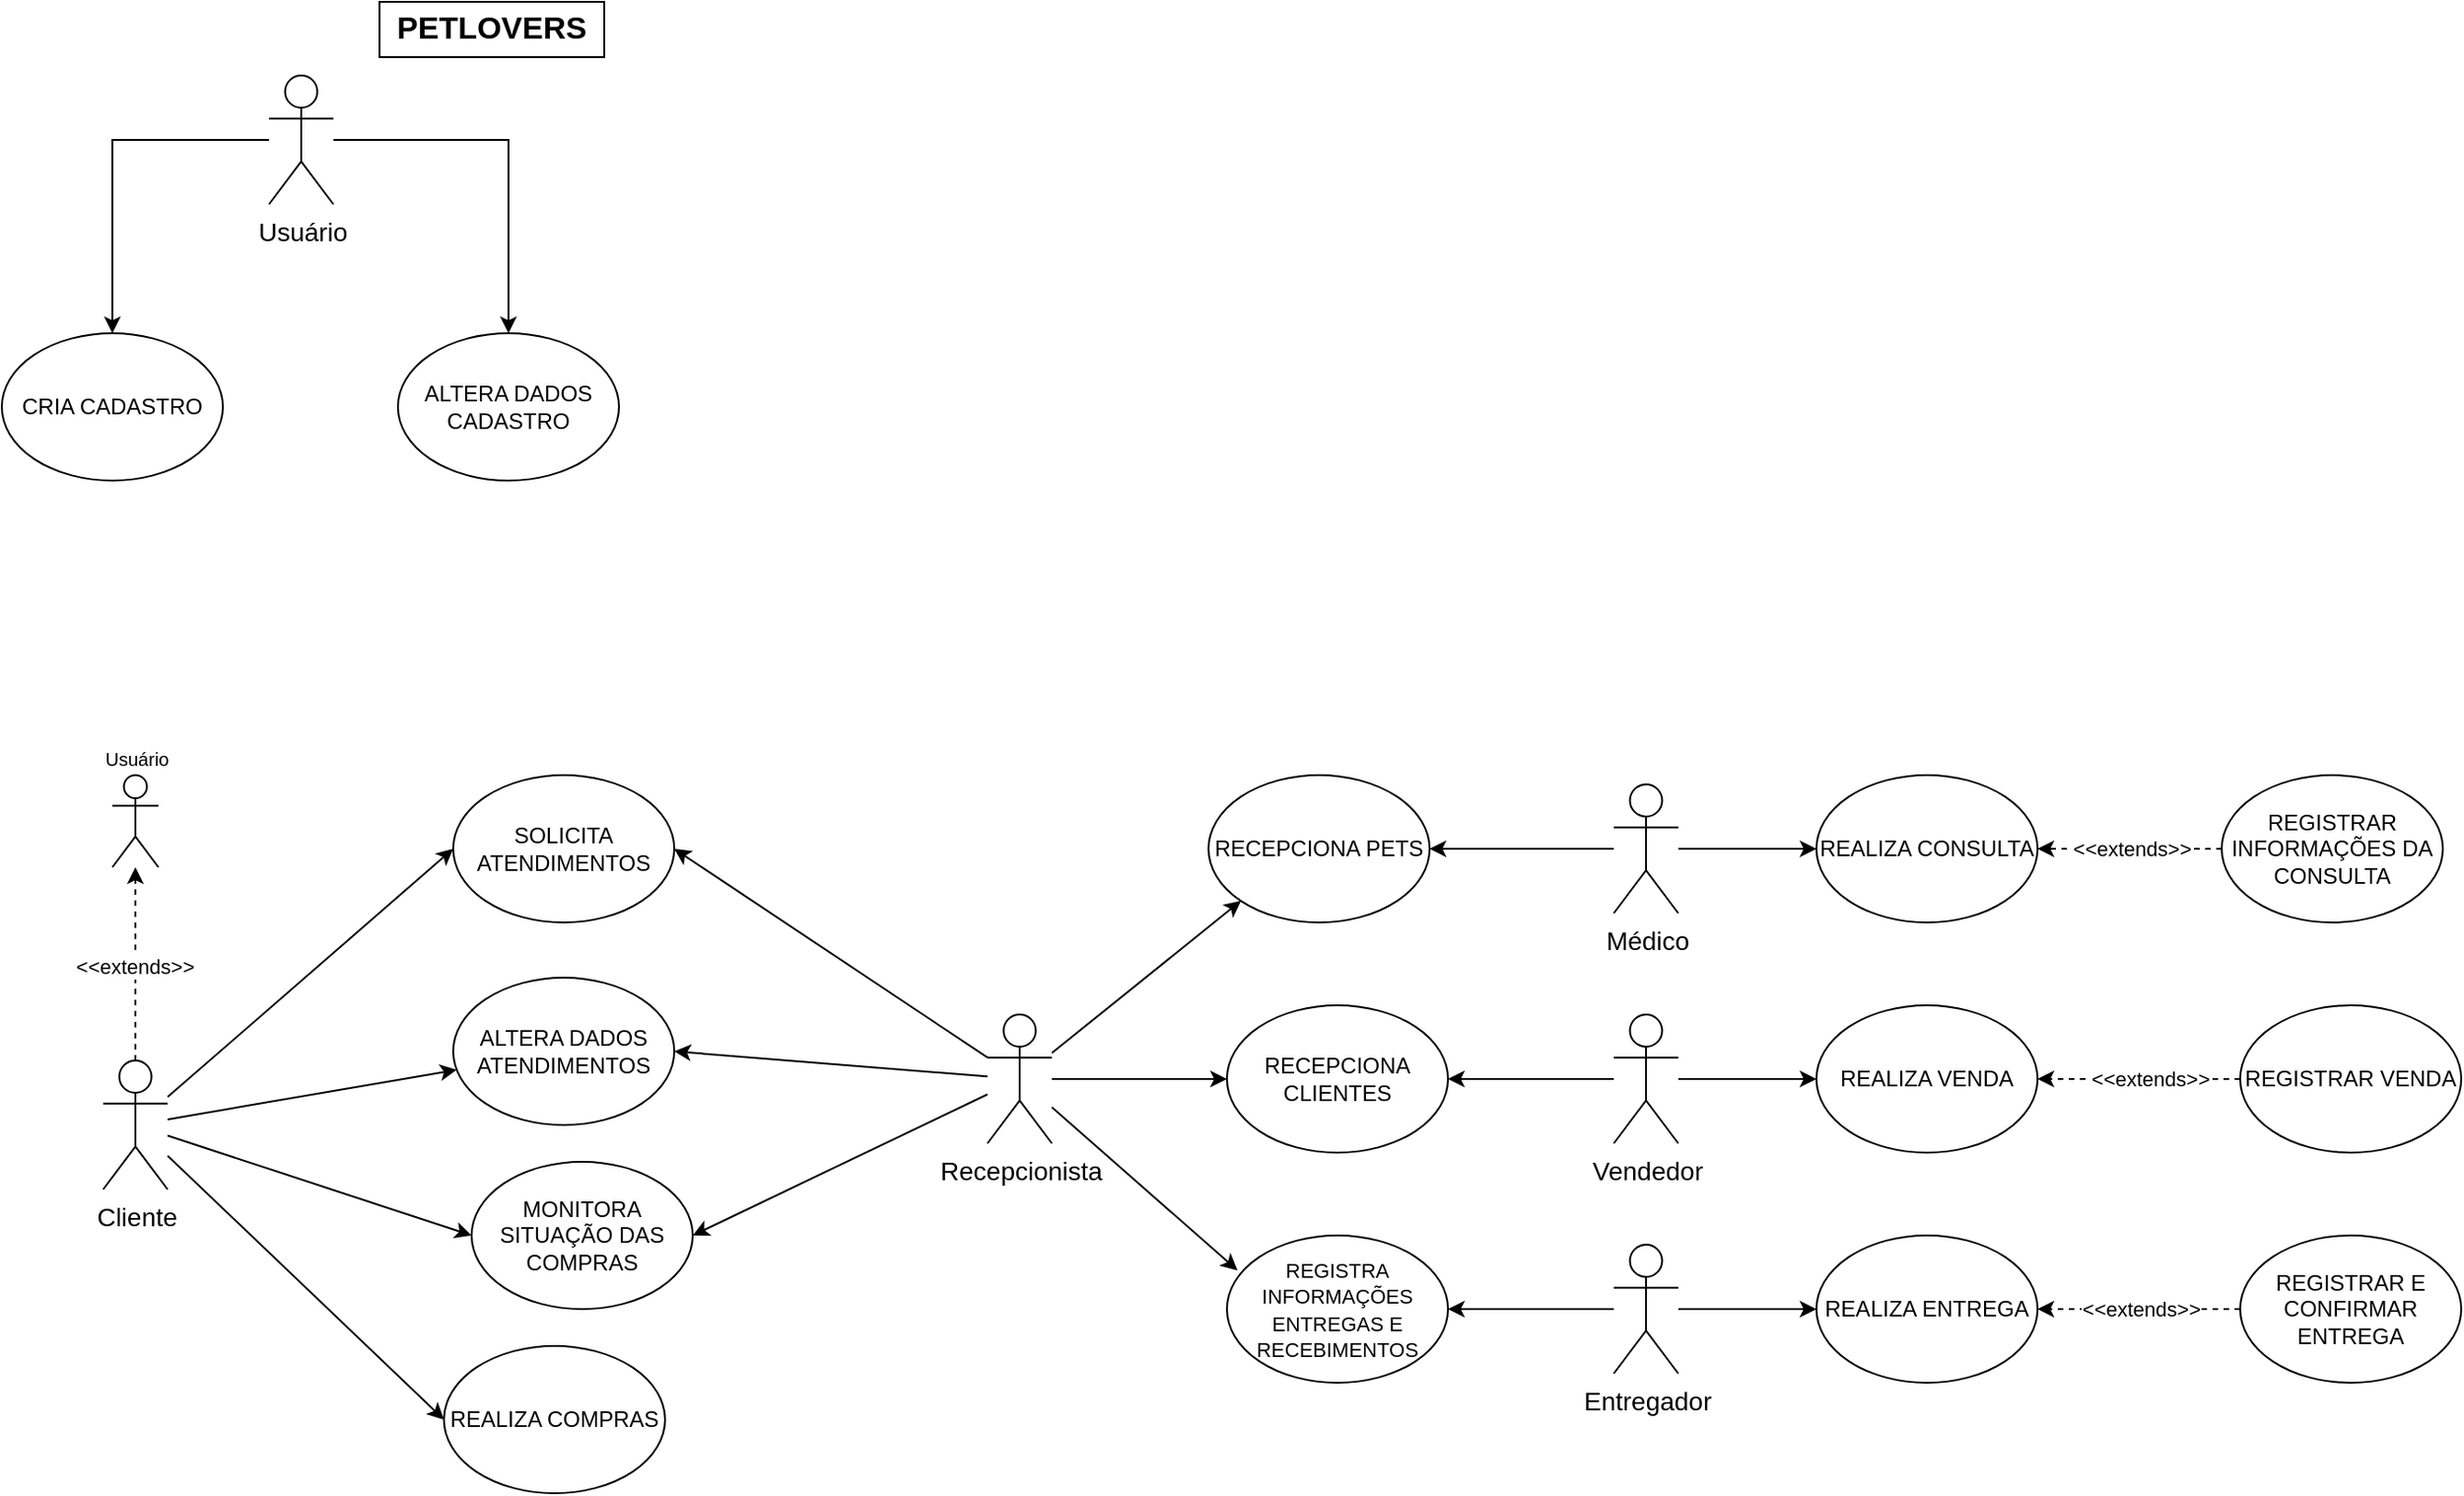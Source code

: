 <mxfile version="22.1.0" type="github">
  <diagram name="Page-1" id="cmvLj-Jmu_eHXBWfitiG">
    <mxGraphModel dx="2390" dy="1300" grid="1" gridSize="10" guides="1" tooltips="1" connect="1" arrows="1" fold="1" page="1" pageScale="1" pageWidth="850" pageHeight="1100" math="0" shadow="0">
      <root>
        <mxCell id="0" />
        <mxCell id="1" parent="0" />
        <mxCell id="Nmqk09kr3ZqQSarFzhnL-8" style="rounded=0;orthogonalLoop=1;jettySize=auto;html=1;entryX=0;entryY=0.5;entryDx=0;entryDy=0;strokeWidth=1;strokeColor=default;" edge="1" parent="1" source="b02hixyi1CkfagJmaC7L-1" target="b02hixyi1CkfagJmaC7L-29">
          <mxGeometry relative="1" as="geometry" />
        </mxCell>
        <mxCell id="Nmqk09kr3ZqQSarFzhnL-9" style="rounded=0;orthogonalLoop=1;jettySize=auto;html=1;strokeWidth=1;strokeColor=default;" edge="1" parent="1" source="b02hixyi1CkfagJmaC7L-1" target="U1v-bgIuct0nGOqT3Gpx-35">
          <mxGeometry relative="1" as="geometry" />
        </mxCell>
        <mxCell id="Nmqk09kr3ZqQSarFzhnL-19" style="rounded=0;orthogonalLoop=1;jettySize=auto;html=1;entryX=0;entryY=0.5;entryDx=0;entryDy=0;strokeWidth=1;strokeColor=default;" edge="1" parent="1" source="b02hixyi1CkfagJmaC7L-1" target="Nmqk09kr3ZqQSarFzhnL-18">
          <mxGeometry relative="1" as="geometry" />
        </mxCell>
        <mxCell id="Nmqk09kr3ZqQSarFzhnL-20" style="rounded=0;orthogonalLoop=1;jettySize=auto;html=1;entryX=0;entryY=0.5;entryDx=0;entryDy=0;strokeWidth=1;strokeColor=default;" edge="1" parent="1" source="b02hixyi1CkfagJmaC7L-1" target="b02hixyi1CkfagJmaC7L-9">
          <mxGeometry relative="1" as="geometry" />
        </mxCell>
        <mxCell id="Nmqk09kr3ZqQSarFzhnL-62" style="edgeStyle=orthogonalEdgeStyle;rounded=0;orthogonalLoop=1;jettySize=auto;html=1;exitX=0.5;exitY=0;exitDx=0;exitDy=0;exitPerimeter=0;dashed=1;" edge="1" parent="1" source="b02hixyi1CkfagJmaC7L-1" target="Nmqk09kr3ZqQSarFzhnL-61">
          <mxGeometry relative="1" as="geometry" />
        </mxCell>
        <mxCell id="Nmqk09kr3ZqQSarFzhnL-64" value="&amp;lt;&amp;lt;extends&amp;gt;&amp;gt;" style="edgeLabel;html=1;align=center;verticalAlign=middle;resizable=0;points=[];" vertex="1" connectable="0" parent="Nmqk09kr3ZqQSarFzhnL-62">
          <mxGeometry x="-0.023" y="1" relative="1" as="geometry">
            <mxPoint as="offset" />
          </mxGeometry>
        </mxCell>
        <mxCell id="b02hixyi1CkfagJmaC7L-1" value="&lt;font style=&quot;font-size: 14px;&quot;&gt;Cliente&lt;/font&gt;" style="shape=umlActor;verticalLabelPosition=bottom;verticalAlign=top;html=1;outlineConnect=0;strokeWidth=1;strokeColor=default;" parent="1" vertex="1">
          <mxGeometry x="240" y="595" width="35" height="70" as="geometry" />
        </mxCell>
        <mxCell id="b02hixyi1CkfagJmaC7L-7" value="CRIA CADASTRO" style="ellipse;whiteSpace=wrap;html=1;strokeWidth=1;strokeColor=default;" parent="1" vertex="1">
          <mxGeometry x="185" y="200" width="120" height="80" as="geometry" />
        </mxCell>
        <mxCell id="b02hixyi1CkfagJmaC7L-9" value="REALIZA COMPRAS" style="ellipse;whiteSpace=wrap;html=1;strokeWidth=1;strokeColor=default;" parent="1" vertex="1">
          <mxGeometry x="425" y="750" width="120" height="80" as="geometry" />
        </mxCell>
        <mxCell id="Nmqk09kr3ZqQSarFzhnL-14" style="rounded=0;orthogonalLoop=1;jettySize=auto;html=1;strokeWidth=1;strokeColor=default;entryX=0;entryY=0.5;entryDx=0;entryDy=0;" edge="1" parent="1" source="b02hixyi1CkfagJmaC7L-12" target="Nmqk09kr3ZqQSarFzhnL-13">
          <mxGeometry relative="1" as="geometry" />
        </mxCell>
        <mxCell id="Nmqk09kr3ZqQSarFzhnL-15" style="rounded=0;orthogonalLoop=1;jettySize=auto;html=1;entryX=1;entryY=0.5;entryDx=0;entryDy=0;strokeWidth=1;strokeColor=default;" edge="1" parent="1" source="b02hixyi1CkfagJmaC7L-12" target="b02hixyi1CkfagJmaC7L-29">
          <mxGeometry relative="1" as="geometry" />
        </mxCell>
        <mxCell id="Nmqk09kr3ZqQSarFzhnL-16" style="rounded=0;orthogonalLoop=1;jettySize=auto;html=1;entryX=1;entryY=0.5;entryDx=0;entryDy=0;strokeWidth=1;strokeColor=default;" edge="1" parent="1" source="b02hixyi1CkfagJmaC7L-12" target="U1v-bgIuct0nGOqT3Gpx-35">
          <mxGeometry relative="1" as="geometry" />
        </mxCell>
        <mxCell id="Nmqk09kr3ZqQSarFzhnL-21" style="rounded=0;orthogonalLoop=1;jettySize=auto;html=1;entryX=0.048;entryY=0.237;entryDx=0;entryDy=0;strokeWidth=1;strokeColor=default;entryPerimeter=0;" edge="1" parent="1" source="b02hixyi1CkfagJmaC7L-12" target="U1v-bgIuct0nGOqT3Gpx-13">
          <mxGeometry relative="1" as="geometry" />
        </mxCell>
        <mxCell id="Nmqk09kr3ZqQSarFzhnL-55" style="rounded=0;orthogonalLoop=1;jettySize=auto;html=1;entryX=1;entryY=0.5;entryDx=0;entryDy=0;" edge="1" parent="1" source="b02hixyi1CkfagJmaC7L-12" target="Nmqk09kr3ZqQSarFzhnL-18">
          <mxGeometry relative="1" as="geometry" />
        </mxCell>
        <mxCell id="Nmqk09kr3ZqQSarFzhnL-57" style="rounded=0;orthogonalLoop=1;jettySize=auto;html=1;entryX=0;entryY=1;entryDx=0;entryDy=0;" edge="1" parent="1" source="b02hixyi1CkfagJmaC7L-12" target="Nmqk09kr3ZqQSarFzhnL-34">
          <mxGeometry relative="1" as="geometry" />
        </mxCell>
        <mxCell id="b02hixyi1CkfagJmaC7L-12" value="&lt;span style=&quot;font-size: 14px;&quot;&gt;Recepcionista&lt;br&gt;&lt;/span&gt;" style="shape=umlActor;verticalLabelPosition=bottom;verticalAlign=top;html=1;outlineConnect=0;strokeWidth=1;strokeColor=default;" parent="1" vertex="1">
          <mxGeometry x="720" y="570" width="35" height="70" as="geometry" />
        </mxCell>
        <mxCell id="b02hixyi1CkfagJmaC7L-29" value="SOLICITA ATENDIMENTOS" style="ellipse;whiteSpace=wrap;html=1;strokeWidth=1;strokeColor=default;" parent="1" vertex="1">
          <mxGeometry x="430" y="440" width="120" height="80" as="geometry" />
        </mxCell>
        <mxCell id="b02hixyi1CkfagJmaC7L-57" value="&lt;font style=&quot;font-size: 17px;&quot;&gt;&lt;b&gt;PETLOVERS&lt;/b&gt;&lt;/font&gt;" style="text;html=1;strokeColor=default;fillColor=none;align=center;verticalAlign=middle;whiteSpace=wrap;rounded=0;strokeWidth=1;" parent="1" vertex="1">
          <mxGeometry x="390" y="20" width="122" height="30" as="geometry" />
        </mxCell>
        <mxCell id="U1v-bgIuct0nGOqT3Gpx-11" value="ALTERA DADOS CADASTRO" style="ellipse;whiteSpace=wrap;html=1;strokeWidth=1;strokeColor=default;" parent="1" vertex="1">
          <mxGeometry x="400" y="200" width="120" height="80" as="geometry" />
        </mxCell>
        <mxCell id="U1v-bgIuct0nGOqT3Gpx-13" value="&lt;font style=&quot;font-size: 11px;&quot;&gt;REGISTRA INFORMAÇÕES ENTREGAS E RECEBIMENTOS&lt;/font&gt;" style="ellipse;whiteSpace=wrap;html=1;strokeWidth=1;strokeColor=default;" parent="1" vertex="1">
          <mxGeometry x="850" y="690" width="120" height="80" as="geometry" />
        </mxCell>
        <mxCell id="Nmqk09kr3ZqQSarFzhnL-37" style="rounded=0;orthogonalLoop=1;jettySize=auto;html=1;" edge="1" parent="1" source="U1v-bgIuct0nGOqT3Gpx-15" target="Nmqk09kr3ZqQSarFzhnL-34">
          <mxGeometry relative="1" as="geometry" />
        </mxCell>
        <mxCell id="Nmqk09kr3ZqQSarFzhnL-43" style="rounded=0;orthogonalLoop=1;jettySize=auto;html=1;entryX=0;entryY=0.5;entryDx=0;entryDy=0;" edge="1" parent="1" source="U1v-bgIuct0nGOqT3Gpx-15" target="Nmqk09kr3ZqQSarFzhnL-38">
          <mxGeometry relative="1" as="geometry" />
        </mxCell>
        <mxCell id="U1v-bgIuct0nGOqT3Gpx-15" value="&lt;font style=&quot;font-size: 14px;&quot;&gt;Médico&lt;/font&gt;" style="shape=umlActor;verticalLabelPosition=bottom;verticalAlign=top;html=1;outlineConnect=0;strokeWidth=1;strokeColor=default;" parent="1" vertex="1">
          <mxGeometry x="1060" y="445" width="35" height="70" as="geometry" />
        </mxCell>
        <mxCell id="Nmqk09kr3ZqQSarFzhnL-29" style="rounded=0;orthogonalLoop=1;jettySize=auto;html=1;entryX=1;entryY=0.5;entryDx=0;entryDy=0;" edge="1" parent="1" source="U1v-bgIuct0nGOqT3Gpx-19" target="Nmqk09kr3ZqQSarFzhnL-13">
          <mxGeometry relative="1" as="geometry" />
        </mxCell>
        <mxCell id="Nmqk09kr3ZqQSarFzhnL-42" style="rounded=0;orthogonalLoop=1;jettySize=auto;html=1;" edge="1" parent="1" source="U1v-bgIuct0nGOqT3Gpx-19" target="Nmqk09kr3ZqQSarFzhnL-40">
          <mxGeometry relative="1" as="geometry" />
        </mxCell>
        <mxCell id="U1v-bgIuct0nGOqT3Gpx-19" value="&lt;font style=&quot;font-size: 14px;&quot;&gt;Vendedor&lt;/font&gt;" style="shape=umlActor;verticalLabelPosition=bottom;verticalAlign=top;html=1;outlineConnect=0;strokeWidth=1;strokeColor=default;" parent="1" vertex="1">
          <mxGeometry x="1060" y="570" width="35" height="70" as="geometry" />
        </mxCell>
        <mxCell id="U1v-bgIuct0nGOqT3Gpx-35" value="ALTERA DADOS ATENDIMENTOS" style="ellipse;whiteSpace=wrap;html=1;strokeWidth=1;strokeColor=default;" parent="1" vertex="1">
          <mxGeometry x="430" y="550" width="120" height="80" as="geometry" />
        </mxCell>
        <mxCell id="Nmqk09kr3ZqQSarFzhnL-4" style="edgeStyle=orthogonalEdgeStyle;rounded=0;orthogonalLoop=1;jettySize=auto;html=1;strokeWidth=1;strokeColor=default;" edge="1" parent="1" source="Nmqk09kr3ZqQSarFzhnL-1" target="U1v-bgIuct0nGOqT3Gpx-11">
          <mxGeometry relative="1" as="geometry" />
        </mxCell>
        <mxCell id="Nmqk09kr3ZqQSarFzhnL-5" style="edgeStyle=orthogonalEdgeStyle;rounded=0;orthogonalLoop=1;jettySize=auto;html=1;entryX=0.5;entryY=0;entryDx=0;entryDy=0;strokeWidth=1;strokeColor=default;" edge="1" parent="1" source="Nmqk09kr3ZqQSarFzhnL-1" target="b02hixyi1CkfagJmaC7L-7">
          <mxGeometry relative="1" as="geometry" />
        </mxCell>
        <mxCell id="Nmqk09kr3ZqQSarFzhnL-1" value="&lt;font style=&quot;font-size: 14px;&quot;&gt;Usuário&lt;/font&gt;" style="shape=umlActor;verticalLabelPosition=bottom;verticalAlign=top;html=1;outlineConnect=0;strokeWidth=1;strokeColor=default;" vertex="1" parent="1">
          <mxGeometry x="330" y="60" width="35" height="70" as="geometry" />
        </mxCell>
        <mxCell id="Nmqk09kr3ZqQSarFzhnL-13" value="RECEPCIONA CLIENTES" style="ellipse;whiteSpace=wrap;html=1;strokeWidth=1;strokeColor=default;" vertex="1" parent="1">
          <mxGeometry x="850" y="565" width="120" height="80" as="geometry" />
        </mxCell>
        <mxCell id="Nmqk09kr3ZqQSarFzhnL-18" value="MONITORA SITUAÇÃO DAS COMPRAS" style="ellipse;whiteSpace=wrap;html=1;strokeWidth=1;strokeColor=default;" vertex="1" parent="1">
          <mxGeometry x="440" y="650" width="120" height="80" as="geometry" />
        </mxCell>
        <mxCell id="Nmqk09kr3ZqQSarFzhnL-44" style="edgeStyle=orthogonalEdgeStyle;rounded=0;orthogonalLoop=1;jettySize=auto;html=1;entryX=0;entryY=0.5;entryDx=0;entryDy=0;" edge="1" parent="1" source="Nmqk09kr3ZqQSarFzhnL-22" target="Nmqk09kr3ZqQSarFzhnL-41">
          <mxGeometry relative="1" as="geometry" />
        </mxCell>
        <mxCell id="Nmqk09kr3ZqQSarFzhnL-56" style="rounded=0;orthogonalLoop=1;jettySize=auto;html=1;entryX=1;entryY=0.5;entryDx=0;entryDy=0;" edge="1" parent="1" source="Nmqk09kr3ZqQSarFzhnL-22" target="U1v-bgIuct0nGOqT3Gpx-13">
          <mxGeometry relative="1" as="geometry" />
        </mxCell>
        <mxCell id="Nmqk09kr3ZqQSarFzhnL-22" value="&lt;span style=&quot;font-size: 14px;&quot;&gt;Entregador&lt;br&gt;&lt;/span&gt;" style="shape=umlActor;verticalLabelPosition=bottom;verticalAlign=top;html=1;outlineConnect=0;strokeWidth=1;strokeColor=default;" vertex="1" parent="1">
          <mxGeometry x="1060" y="695" width="35" height="70" as="geometry" />
        </mxCell>
        <mxCell id="Nmqk09kr3ZqQSarFzhnL-34" value="RECEPCIONA PETS" style="ellipse;whiteSpace=wrap;html=1;strokeWidth=1;strokeColor=default;" vertex="1" parent="1">
          <mxGeometry x="840" y="440" width="120" height="80" as="geometry" />
        </mxCell>
        <mxCell id="Nmqk09kr3ZqQSarFzhnL-38" value="REALIZA CONSULTA" style="ellipse;whiteSpace=wrap;html=1;strokeWidth=1;strokeColor=default;" vertex="1" parent="1">
          <mxGeometry x="1170" y="440" width="120" height="80" as="geometry" />
        </mxCell>
        <mxCell id="Nmqk09kr3ZqQSarFzhnL-40" value="REALIZA VENDA" style="ellipse;whiteSpace=wrap;html=1;strokeWidth=1;strokeColor=default;" vertex="1" parent="1">
          <mxGeometry x="1170" y="565" width="120" height="80" as="geometry" />
        </mxCell>
        <mxCell id="Nmqk09kr3ZqQSarFzhnL-41" value="REALIZA ENTREGA" style="ellipse;whiteSpace=wrap;html=1;strokeWidth=1;strokeColor=default;" vertex="1" parent="1">
          <mxGeometry x="1170" y="690" width="120" height="80" as="geometry" />
        </mxCell>
        <mxCell id="Nmqk09kr3ZqQSarFzhnL-48" style="rounded=0;orthogonalLoop=1;jettySize=auto;html=1;entryX=1;entryY=0.5;entryDx=0;entryDy=0;dashed=1;" edge="1" parent="1" source="Nmqk09kr3ZqQSarFzhnL-47" target="Nmqk09kr3ZqQSarFzhnL-40">
          <mxGeometry relative="1" as="geometry" />
        </mxCell>
        <mxCell id="Nmqk09kr3ZqQSarFzhnL-49" value="&amp;lt;&amp;lt;extends&amp;gt;&amp;gt;" style="edgeLabel;html=1;align=center;verticalAlign=middle;resizable=0;points=[];" vertex="1" connectable="0" parent="Nmqk09kr3ZqQSarFzhnL-48">
          <mxGeometry x="0.073" relative="1" as="geometry">
            <mxPoint x="10" as="offset" />
          </mxGeometry>
        </mxCell>
        <mxCell id="Nmqk09kr3ZqQSarFzhnL-47" value="REGISTRAR VENDA" style="ellipse;whiteSpace=wrap;html=1;strokeWidth=1;strokeColor=default;" vertex="1" parent="1">
          <mxGeometry x="1400" y="565" width="120" height="80" as="geometry" />
        </mxCell>
        <mxCell id="Nmqk09kr3ZqQSarFzhnL-53" style="edgeStyle=orthogonalEdgeStyle;rounded=0;orthogonalLoop=1;jettySize=auto;html=1;entryX=1;entryY=0.5;entryDx=0;entryDy=0;dashed=1;" edge="1" parent="1" source="Nmqk09kr3ZqQSarFzhnL-50" target="Nmqk09kr3ZqQSarFzhnL-38">
          <mxGeometry relative="1" as="geometry" />
        </mxCell>
        <mxCell id="Nmqk09kr3ZqQSarFzhnL-54" value="&amp;lt;&amp;lt;extends&amp;gt;&amp;gt;" style="edgeLabel;html=1;align=center;verticalAlign=middle;resizable=0;points=[];" vertex="1" connectable="0" parent="Nmqk09kr3ZqQSarFzhnL-53">
          <mxGeometry x="-0.043" relative="1" as="geometry">
            <mxPoint x="-1" as="offset" />
          </mxGeometry>
        </mxCell>
        <mxCell id="Nmqk09kr3ZqQSarFzhnL-50" value="REGISTRAR INFORMAÇÕES DA CONSULTA" style="ellipse;whiteSpace=wrap;html=1;strokeWidth=1;strokeColor=default;" vertex="1" parent="1">
          <mxGeometry x="1390" y="440" width="120" height="80" as="geometry" />
        </mxCell>
        <mxCell id="Nmqk09kr3ZqQSarFzhnL-61" value="&lt;font style=&quot;font-size: 10px;&quot;&gt;Usuário&lt;/font&gt;" style="shape=umlActor;verticalLabelPosition=top;verticalAlign=bottom;html=1;outlineConnect=0;strokeWidth=1;strokeColor=default;labelPosition=center;align=center;" vertex="1" parent="1">
          <mxGeometry x="245" y="440" width="25" height="50" as="geometry" />
        </mxCell>
        <mxCell id="Nmqk09kr3ZqQSarFzhnL-66" style="edgeStyle=orthogonalEdgeStyle;rounded=0;orthogonalLoop=1;jettySize=auto;html=1;dashed=1;" edge="1" parent="1" source="Nmqk09kr3ZqQSarFzhnL-65" target="Nmqk09kr3ZqQSarFzhnL-41">
          <mxGeometry relative="1" as="geometry" />
        </mxCell>
        <mxCell id="Nmqk09kr3ZqQSarFzhnL-67" value="&amp;lt;&amp;lt;extends&amp;gt;&amp;gt;" style="edgeLabel;html=1;align=center;verticalAlign=middle;resizable=0;points=[];" vertex="1" connectable="0" parent="Nmqk09kr3ZqQSarFzhnL-66">
          <mxGeometry x="0.064" y="-1" relative="1" as="geometry">
            <mxPoint x="4" y="1" as="offset" />
          </mxGeometry>
        </mxCell>
        <mxCell id="Nmqk09kr3ZqQSarFzhnL-65" value="REGISTRAR E CONFIRMAR ENTREGA" style="ellipse;whiteSpace=wrap;html=1;strokeWidth=1;strokeColor=default;" vertex="1" parent="1">
          <mxGeometry x="1400" y="690" width="120" height="80" as="geometry" />
        </mxCell>
      </root>
    </mxGraphModel>
  </diagram>
</mxfile>
